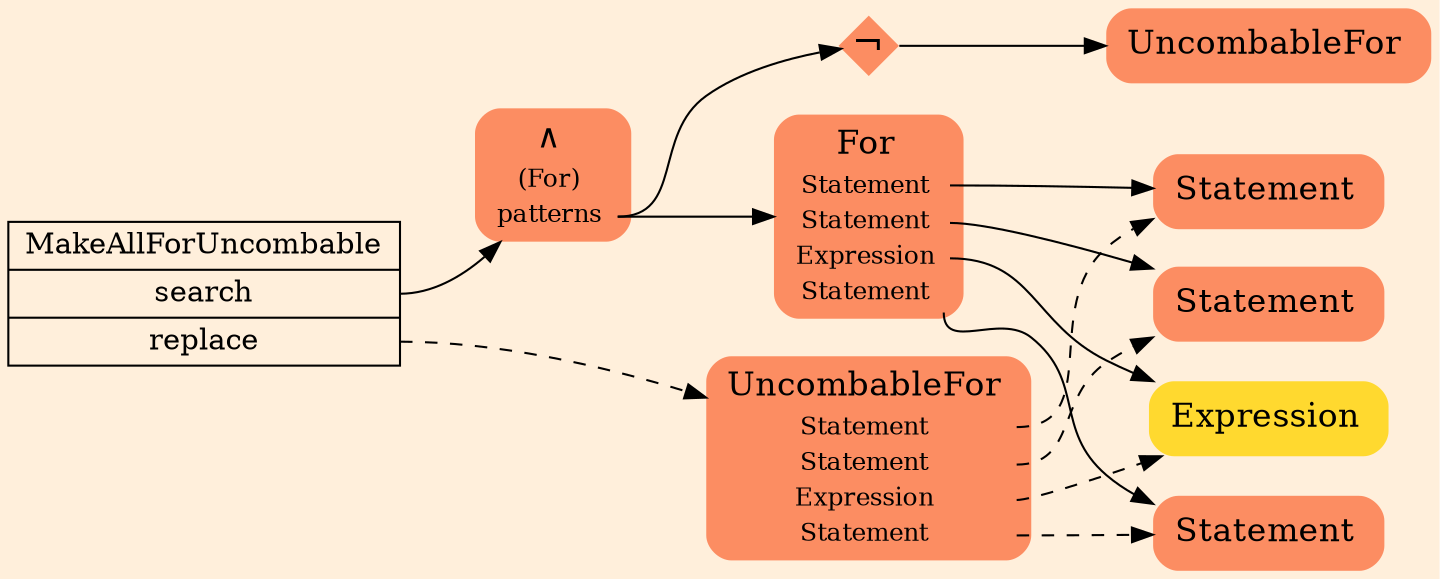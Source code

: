 digraph Inferno {
graph [
    rankdir = "LR"
    bgcolor = antiquewhite1
    color = black
    fontcolor = black
];
node [
];
// -------------------- transformation figure --------------------
"CR#P19-0" [
    shape = "record"
    fillcolor = antiquewhite1
    label = "<fixed> MakeAllForUncombable | <port0> search | <port1> replace"
    style = "filled"
    fontsize = "14"
    color = black
    fontcolor = black
];

"#B-2-222" [
    shape = "plaintext"
    fillcolor = "/set28/2"
    label = <<TABLE BORDER="0" CELLBORDER="0" CELLSPACING="0">
     <TR><TD><FONT POINT-SIZE="16.0">∧</FONT></TD><TD></TD></TR>
     <TR><TD>(For)</TD><TD PORT="port0"></TD></TR>
     <TR><TD>patterns</TD><TD PORT="port1"></TD></TR>
    </TABLE>>
    style = "rounded,filled"
    fontsize = "12"
];

"#B-2-223" [
    shape = "diamond"
    fillcolor = "/set28/2"
    label = <¬>
    style = "filled"
    fontsize = "18"
    penwidth = 0.0
    fixedsize = true
    width = 0.4
    height = 0.4
];

"#B-2-224" [
    shape = "plaintext"
    fillcolor = "/set28/2"
    label = <<TABLE BORDER="0" CELLBORDER="0" CELLSPACING="0">
     <TR><TD><FONT POINT-SIZE="16.0">UncombableFor</FONT></TD><TD></TD></TR>
    </TABLE>>
    style = "rounded,filled"
    fontsize = "12"
];

"#B-2-225" [
    shape = "plaintext"
    fillcolor = "/set28/2"
    label = <<TABLE BORDER="0" CELLBORDER="0" CELLSPACING="0">
     <TR><TD><FONT POINT-SIZE="16.0">For</FONT></TD><TD></TD></TR>
     <TR><TD>Statement</TD><TD PORT="port0"></TD></TR>
     <TR><TD>Statement</TD><TD PORT="port1"></TD></TR>
     <TR><TD>Expression</TD><TD PORT="port2"></TD></TR>
     <TR><TD>Statement</TD><TD PORT="port3"></TD></TR>
    </TABLE>>
    style = "rounded,filled"
    fontsize = "12"
];

"#B-2-229" [
    shape = "plaintext"
    fillcolor = "/set28/2"
    label = <<TABLE BORDER="0" CELLBORDER="0" CELLSPACING="0">
     <TR><TD><FONT POINT-SIZE="16.0">Statement</FONT></TD><TD></TD></TR>
    </TABLE>>
    style = "rounded,filled"
    fontsize = "12"
];

"#B-2-226" [
    shape = "plaintext"
    fillcolor = "/set28/2"
    label = <<TABLE BORDER="0" CELLBORDER="0" CELLSPACING="0">
     <TR><TD><FONT POINT-SIZE="16.0">Statement</FONT></TD><TD></TD></TR>
    </TABLE>>
    style = "rounded,filled"
    fontsize = "12"
];

"#B-2-227" [
    shape = "plaintext"
    fillcolor = "/set28/6"
    label = <<TABLE BORDER="0" CELLBORDER="0" CELLSPACING="0">
     <TR><TD><FONT POINT-SIZE="16.0">Expression</FONT></TD><TD></TD></TR>
    </TABLE>>
    style = "rounded,filled"
    fontsize = "12"
];

"#B-2-228" [
    shape = "plaintext"
    fillcolor = "/set28/2"
    label = <<TABLE BORDER="0" CELLBORDER="0" CELLSPACING="0">
     <TR><TD><FONT POINT-SIZE="16.0">Statement</FONT></TD><TD></TD></TR>
    </TABLE>>
    style = "rounded,filled"
    fontsize = "12"
];

"#B-2-230" [
    shape = "plaintext"
    fillcolor = "/set28/2"
    label = <<TABLE BORDER="0" CELLBORDER="0" CELLSPACING="0">
     <TR><TD><FONT POINT-SIZE="16.0">UncombableFor</FONT></TD><TD></TD></TR>
     <TR><TD>Statement</TD><TD PORT="port0"></TD></TR>
     <TR><TD>Statement</TD><TD PORT="port1"></TD></TR>
     <TR><TD>Expression</TD><TD PORT="port2"></TD></TR>
     <TR><TD>Statement</TD><TD PORT="port3"></TD></TR>
    </TABLE>>
    style = "rounded,filled"
    fontsize = "12"
];



// -------------------- links --------------------
// links for block CR#P19-0
"CR#P19-0":port0 -> "#B-2-222" [
    style="solid"
    color = black
    fontcolor = black
];

"CR#P19-0":port1 -> "#B-2-230" [
    style="dashed"
    color = black
    fontcolor = black
];

// links for block #B-2-222
"#B-2-222":port1 -> "#B-2-223" [
    style="solid"
    color = black
    fontcolor = black
];

"#B-2-222":port1 -> "#B-2-225" [
    style="solid"
    color = black
    fontcolor = black
];

// links for block #B-2-223
"#B-2-223" -> "#B-2-224" [
    style="solid"
    color = black
    fontcolor = black
];

// links for block #B-2-224
// links for block #B-2-225
"#B-2-225":port0 -> "#B-2-229" [
    style="solid"
    color = black
    fontcolor = black
];

"#B-2-225":port1 -> "#B-2-226" [
    style="solid"
    color = black
    fontcolor = black
];

"#B-2-225":port2 -> "#B-2-227" [
    style="solid"
    color = black
    fontcolor = black
];

"#B-2-225":port3 -> "#B-2-228" [
    style="solid"
    color = black
    fontcolor = black
];

// links for block #B-2-229
// links for block #B-2-226
// links for block #B-2-227
// links for block #B-2-228
// links for block #B-2-230
"#B-2-230":port0 -> "#B-2-229" [
    style="dashed"
    color = black
    fontcolor = black
];

"#B-2-230":port1 -> "#B-2-226" [
    style="dashed"
    color = black
    fontcolor = black
];

"#B-2-230":port2 -> "#B-2-227" [
    style="dashed"
    color = black
    fontcolor = black
];

"#B-2-230":port3 -> "#B-2-228" [
    style="dashed"
    color = black
    fontcolor = black
];

}
